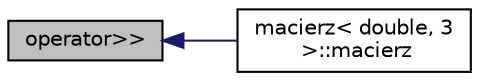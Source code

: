digraph "operator&gt;&gt;"
{
  edge [fontname="Helvetica",fontsize="10",labelfontname="Helvetica",labelfontsize="10"];
  node [fontname="Helvetica",fontsize="10",shape=record];
  rankdir="LR";
  Node3 [label="operator\>\>",height=0.2,width=0.4,color="black", fillcolor="grey75", style="filled", fontcolor="black"];
  Node3 -> Node4 [dir="back",color="midnightblue",fontsize="10",style="solid",fontname="Helvetica"];
  Node4 [label="macierz\< double, 3\l \>::macierz",height=0.2,width=0.4,color="black", fillcolor="white", style="filled",URL="$classmacierz.html#aa2f2b003e68793c3caa355a8fda70316"];
}
